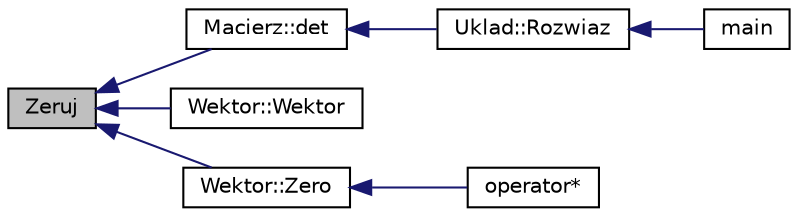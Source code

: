 digraph G
{
  edge [fontname="Helvetica",fontsize="10",labelfontname="Helvetica",labelfontsize="10"];
  node [fontname="Helvetica",fontsize="10",shape=record];
  rankdir="LR";
  Node1 [label="Zeruj",height=0.2,width=0.4,color="black", fillcolor="grey75", style="filled" fontcolor="black"];
  Node1 -> Node2 [dir="back",color="midnightblue",fontsize="10",style="solid",fontname="Helvetica"];
  Node2 [label="Macierz::det",height=0.2,width=0.4,color="black", fillcolor="white", style="filled",URL="$class_macierz.html#ad549218e7760f652fae7880f3a795bf9",tooltip="Funkcja wyliczająca wyznacznik macierzy."];
  Node2 -> Node3 [dir="back",color="midnightblue",fontsize="10",style="solid",fontname="Helvetica"];
  Node3 [label="Uklad::Rozwiaz",height=0.2,width=0.4,color="black", fillcolor="white", style="filled",URL="$class_uklad.html#a020737e587ee13154b1d0c9aca2fa3d2",tooltip="Funkcja ma za zadanie rozwiązać układ równań Cramera."];
  Node3 -> Node4 [dir="back",color="midnightblue",fontsize="10",style="solid",fontname="Helvetica"];
  Node4 [label="main",height=0.2,width=0.4,color="black", fillcolor="white", style="filled",URL="$main_8cpp.html#ac4c0f8a8146b128f1b8f920e3a9c3b1e"];
  Node1 -> Node5 [dir="back",color="midnightblue",fontsize="10",style="solid",fontname="Helvetica"];
  Node5 [label="Wektor::Wektor",height=0.2,width=0.4,color="black", fillcolor="white", style="filled",URL="$class_wektor.html#a7b4a28e8d4e8de72cf148e5c5479e212",tooltip="Konstruktor bezparametrowy. Tworzy wyzerowany obiekt."];
  Node1 -> Node6 [dir="back",color="midnightblue",fontsize="10",style="solid",fontname="Helvetica"];
  Node6 [label="Wektor::Zero",height=0.2,width=0.4,color="black", fillcolor="white", style="filled",URL="$class_wektor.html#a6d72cdc59eeb2247297a063f04f987ce"];
  Node6 -> Node7 [dir="back",color="midnightblue",fontsize="10",style="solid",fontname="Helvetica"];
  Node7 [label="operator*",height=0.2,width=0.4,color="black", fillcolor="white", style="filled",URL="$uklad_8hh.html#afca98edd1b16a6e9eee2663b6b8b5ac0",tooltip="Operator dwuargumentowy &#39;*&#39;, w tym miejscu służący do mnożenia macierzy przez wektor."];
}
